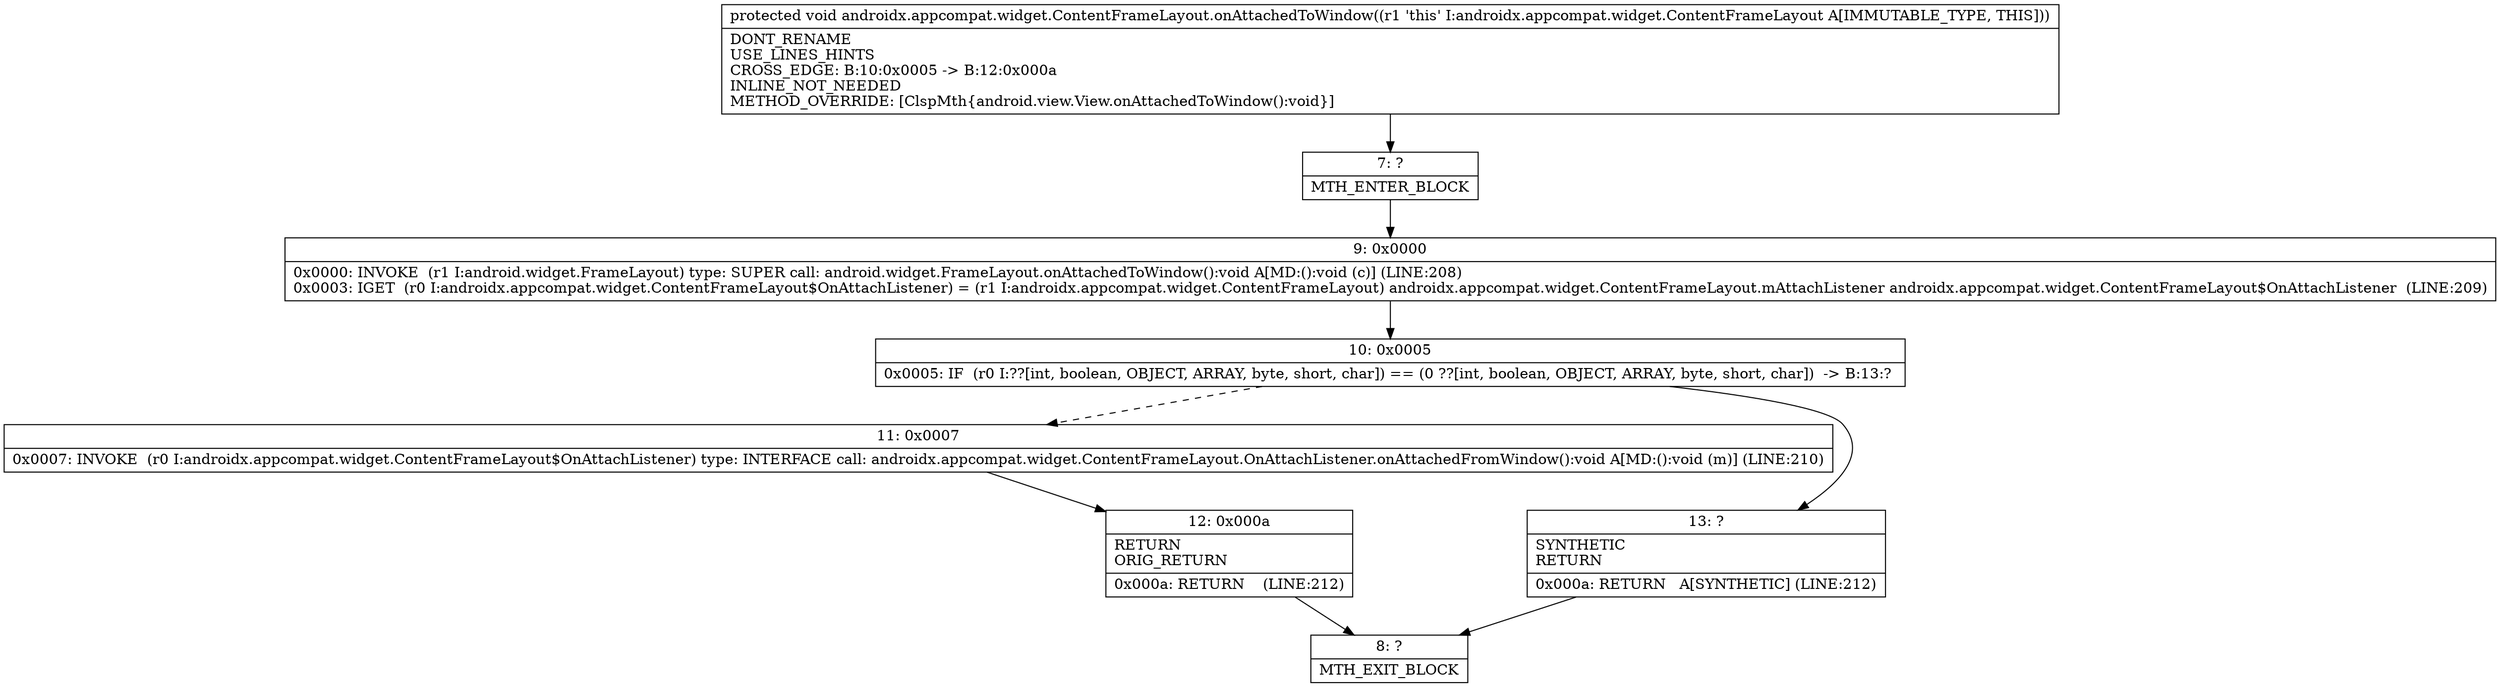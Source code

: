 digraph "CFG forandroidx.appcompat.widget.ContentFrameLayout.onAttachedToWindow()V" {
Node_7 [shape=record,label="{7\:\ ?|MTH_ENTER_BLOCK\l}"];
Node_9 [shape=record,label="{9\:\ 0x0000|0x0000: INVOKE  (r1 I:android.widget.FrameLayout) type: SUPER call: android.widget.FrameLayout.onAttachedToWindow():void A[MD:():void (c)] (LINE:208)\l0x0003: IGET  (r0 I:androidx.appcompat.widget.ContentFrameLayout$OnAttachListener) = (r1 I:androidx.appcompat.widget.ContentFrameLayout) androidx.appcompat.widget.ContentFrameLayout.mAttachListener androidx.appcompat.widget.ContentFrameLayout$OnAttachListener  (LINE:209)\l}"];
Node_10 [shape=record,label="{10\:\ 0x0005|0x0005: IF  (r0 I:??[int, boolean, OBJECT, ARRAY, byte, short, char]) == (0 ??[int, boolean, OBJECT, ARRAY, byte, short, char])  \-\> B:13:? \l}"];
Node_11 [shape=record,label="{11\:\ 0x0007|0x0007: INVOKE  (r0 I:androidx.appcompat.widget.ContentFrameLayout$OnAttachListener) type: INTERFACE call: androidx.appcompat.widget.ContentFrameLayout.OnAttachListener.onAttachedFromWindow():void A[MD:():void (m)] (LINE:210)\l}"];
Node_12 [shape=record,label="{12\:\ 0x000a|RETURN\lORIG_RETURN\l|0x000a: RETURN    (LINE:212)\l}"];
Node_8 [shape=record,label="{8\:\ ?|MTH_EXIT_BLOCK\l}"];
Node_13 [shape=record,label="{13\:\ ?|SYNTHETIC\lRETURN\l|0x000a: RETURN   A[SYNTHETIC] (LINE:212)\l}"];
MethodNode[shape=record,label="{protected void androidx.appcompat.widget.ContentFrameLayout.onAttachedToWindow((r1 'this' I:androidx.appcompat.widget.ContentFrameLayout A[IMMUTABLE_TYPE, THIS]))  | DONT_RENAME\lUSE_LINES_HINTS\lCROSS_EDGE: B:10:0x0005 \-\> B:12:0x000a\lINLINE_NOT_NEEDED\lMETHOD_OVERRIDE: [ClspMth\{android.view.View.onAttachedToWindow():void\}]\l}"];
MethodNode -> Node_7;Node_7 -> Node_9;
Node_9 -> Node_10;
Node_10 -> Node_11[style=dashed];
Node_10 -> Node_13;
Node_11 -> Node_12;
Node_12 -> Node_8;
Node_13 -> Node_8;
}

